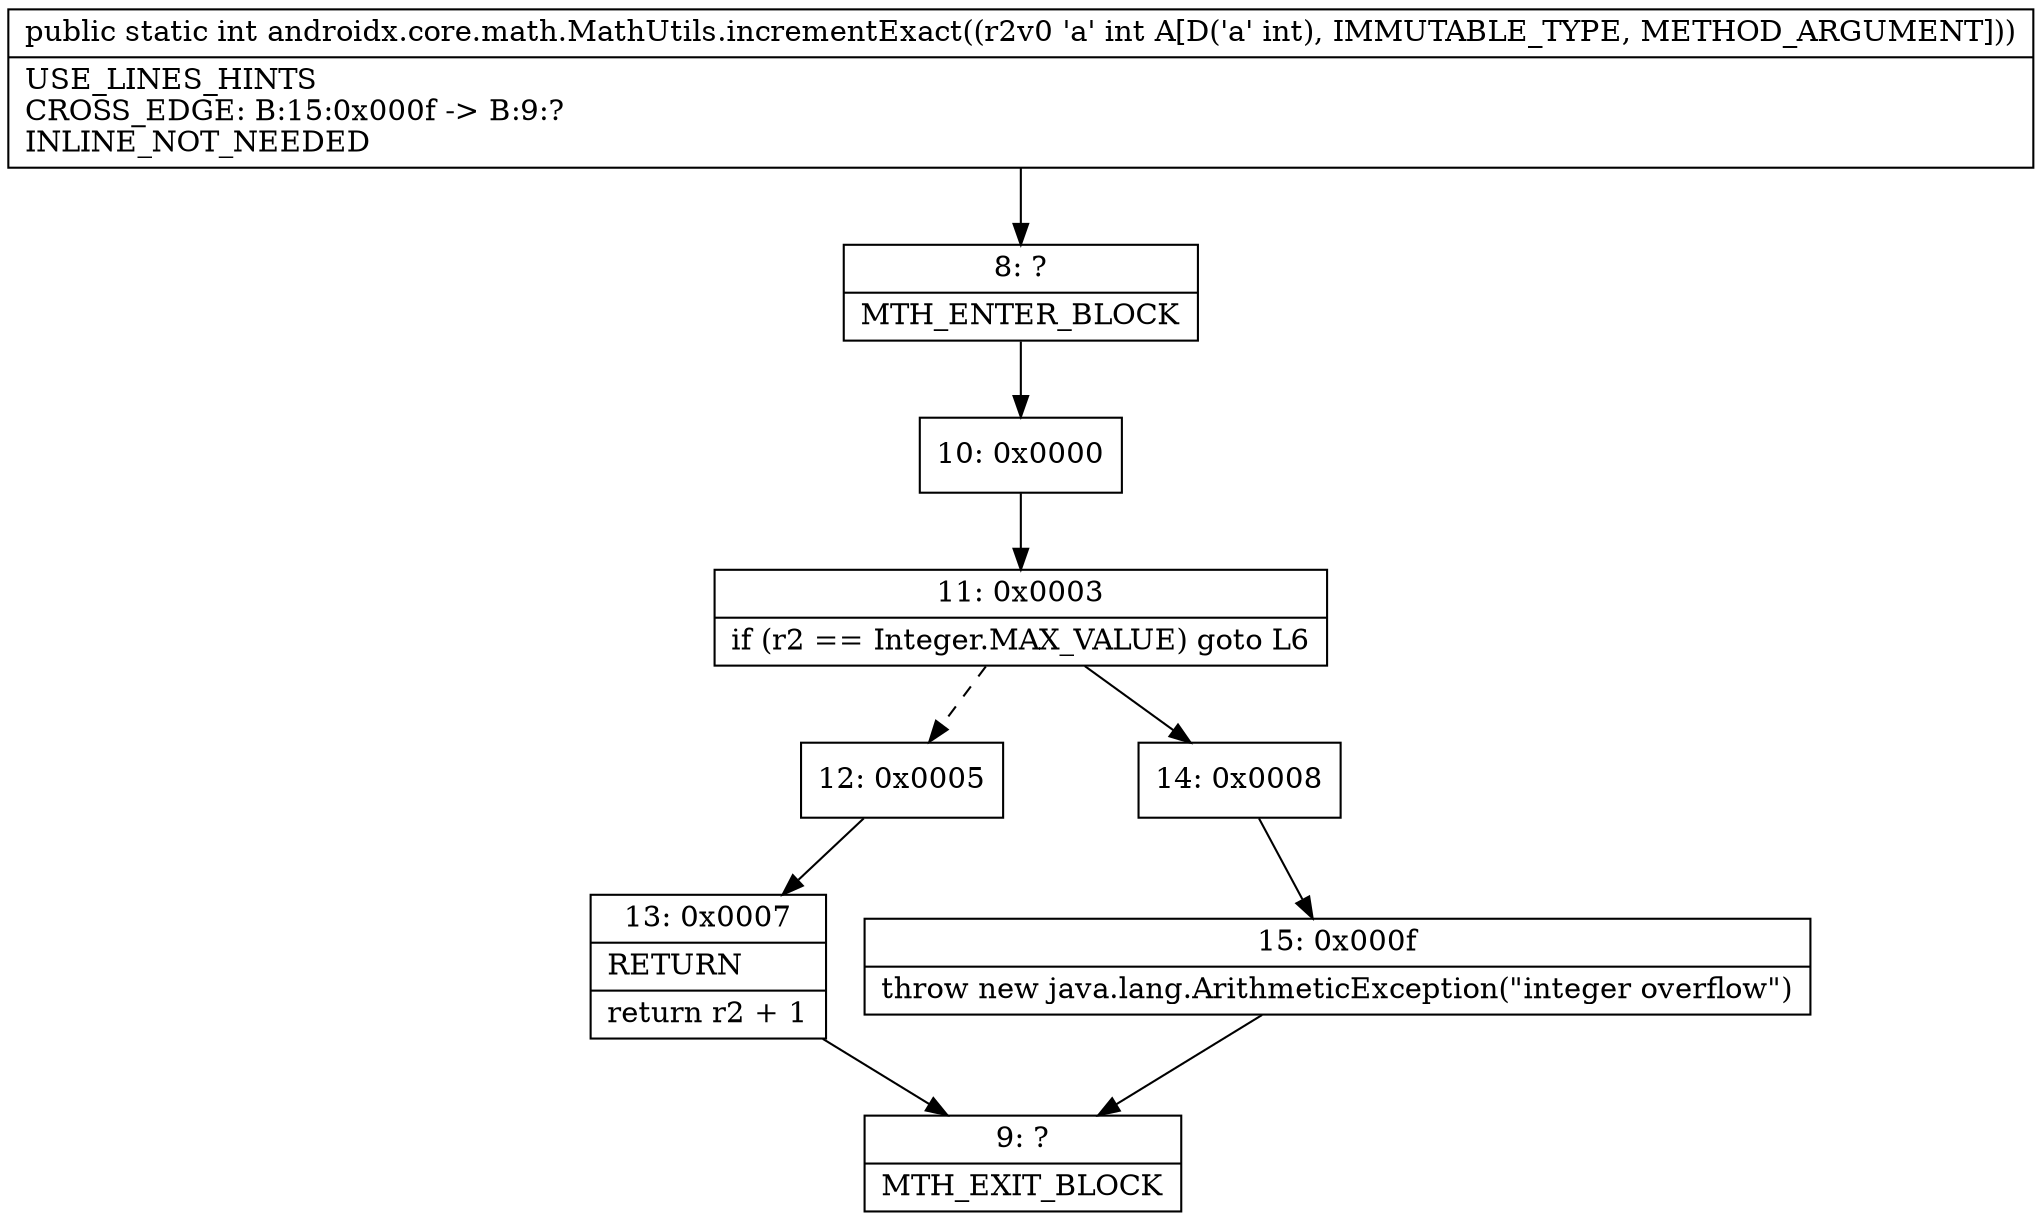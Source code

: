 digraph "CFG forandroidx.core.math.MathUtils.incrementExact(I)I" {
Node_8 [shape=record,label="{8\:\ ?|MTH_ENTER_BLOCK\l}"];
Node_10 [shape=record,label="{10\:\ 0x0000}"];
Node_11 [shape=record,label="{11\:\ 0x0003|if (r2 == Integer.MAX_VALUE) goto L6\l}"];
Node_12 [shape=record,label="{12\:\ 0x0005}"];
Node_13 [shape=record,label="{13\:\ 0x0007|RETURN\l|return r2 + 1\l}"];
Node_9 [shape=record,label="{9\:\ ?|MTH_EXIT_BLOCK\l}"];
Node_14 [shape=record,label="{14\:\ 0x0008}"];
Node_15 [shape=record,label="{15\:\ 0x000f|throw new java.lang.ArithmeticException(\"integer overflow\")\l}"];
MethodNode[shape=record,label="{public static int androidx.core.math.MathUtils.incrementExact((r2v0 'a' int A[D('a' int), IMMUTABLE_TYPE, METHOD_ARGUMENT]))  | USE_LINES_HINTS\lCROSS_EDGE: B:15:0x000f \-\> B:9:?\lINLINE_NOT_NEEDED\l}"];
MethodNode -> Node_8;Node_8 -> Node_10;
Node_10 -> Node_11;
Node_11 -> Node_12[style=dashed];
Node_11 -> Node_14;
Node_12 -> Node_13;
Node_13 -> Node_9;
Node_14 -> Node_15;
Node_15 -> Node_9;
}


